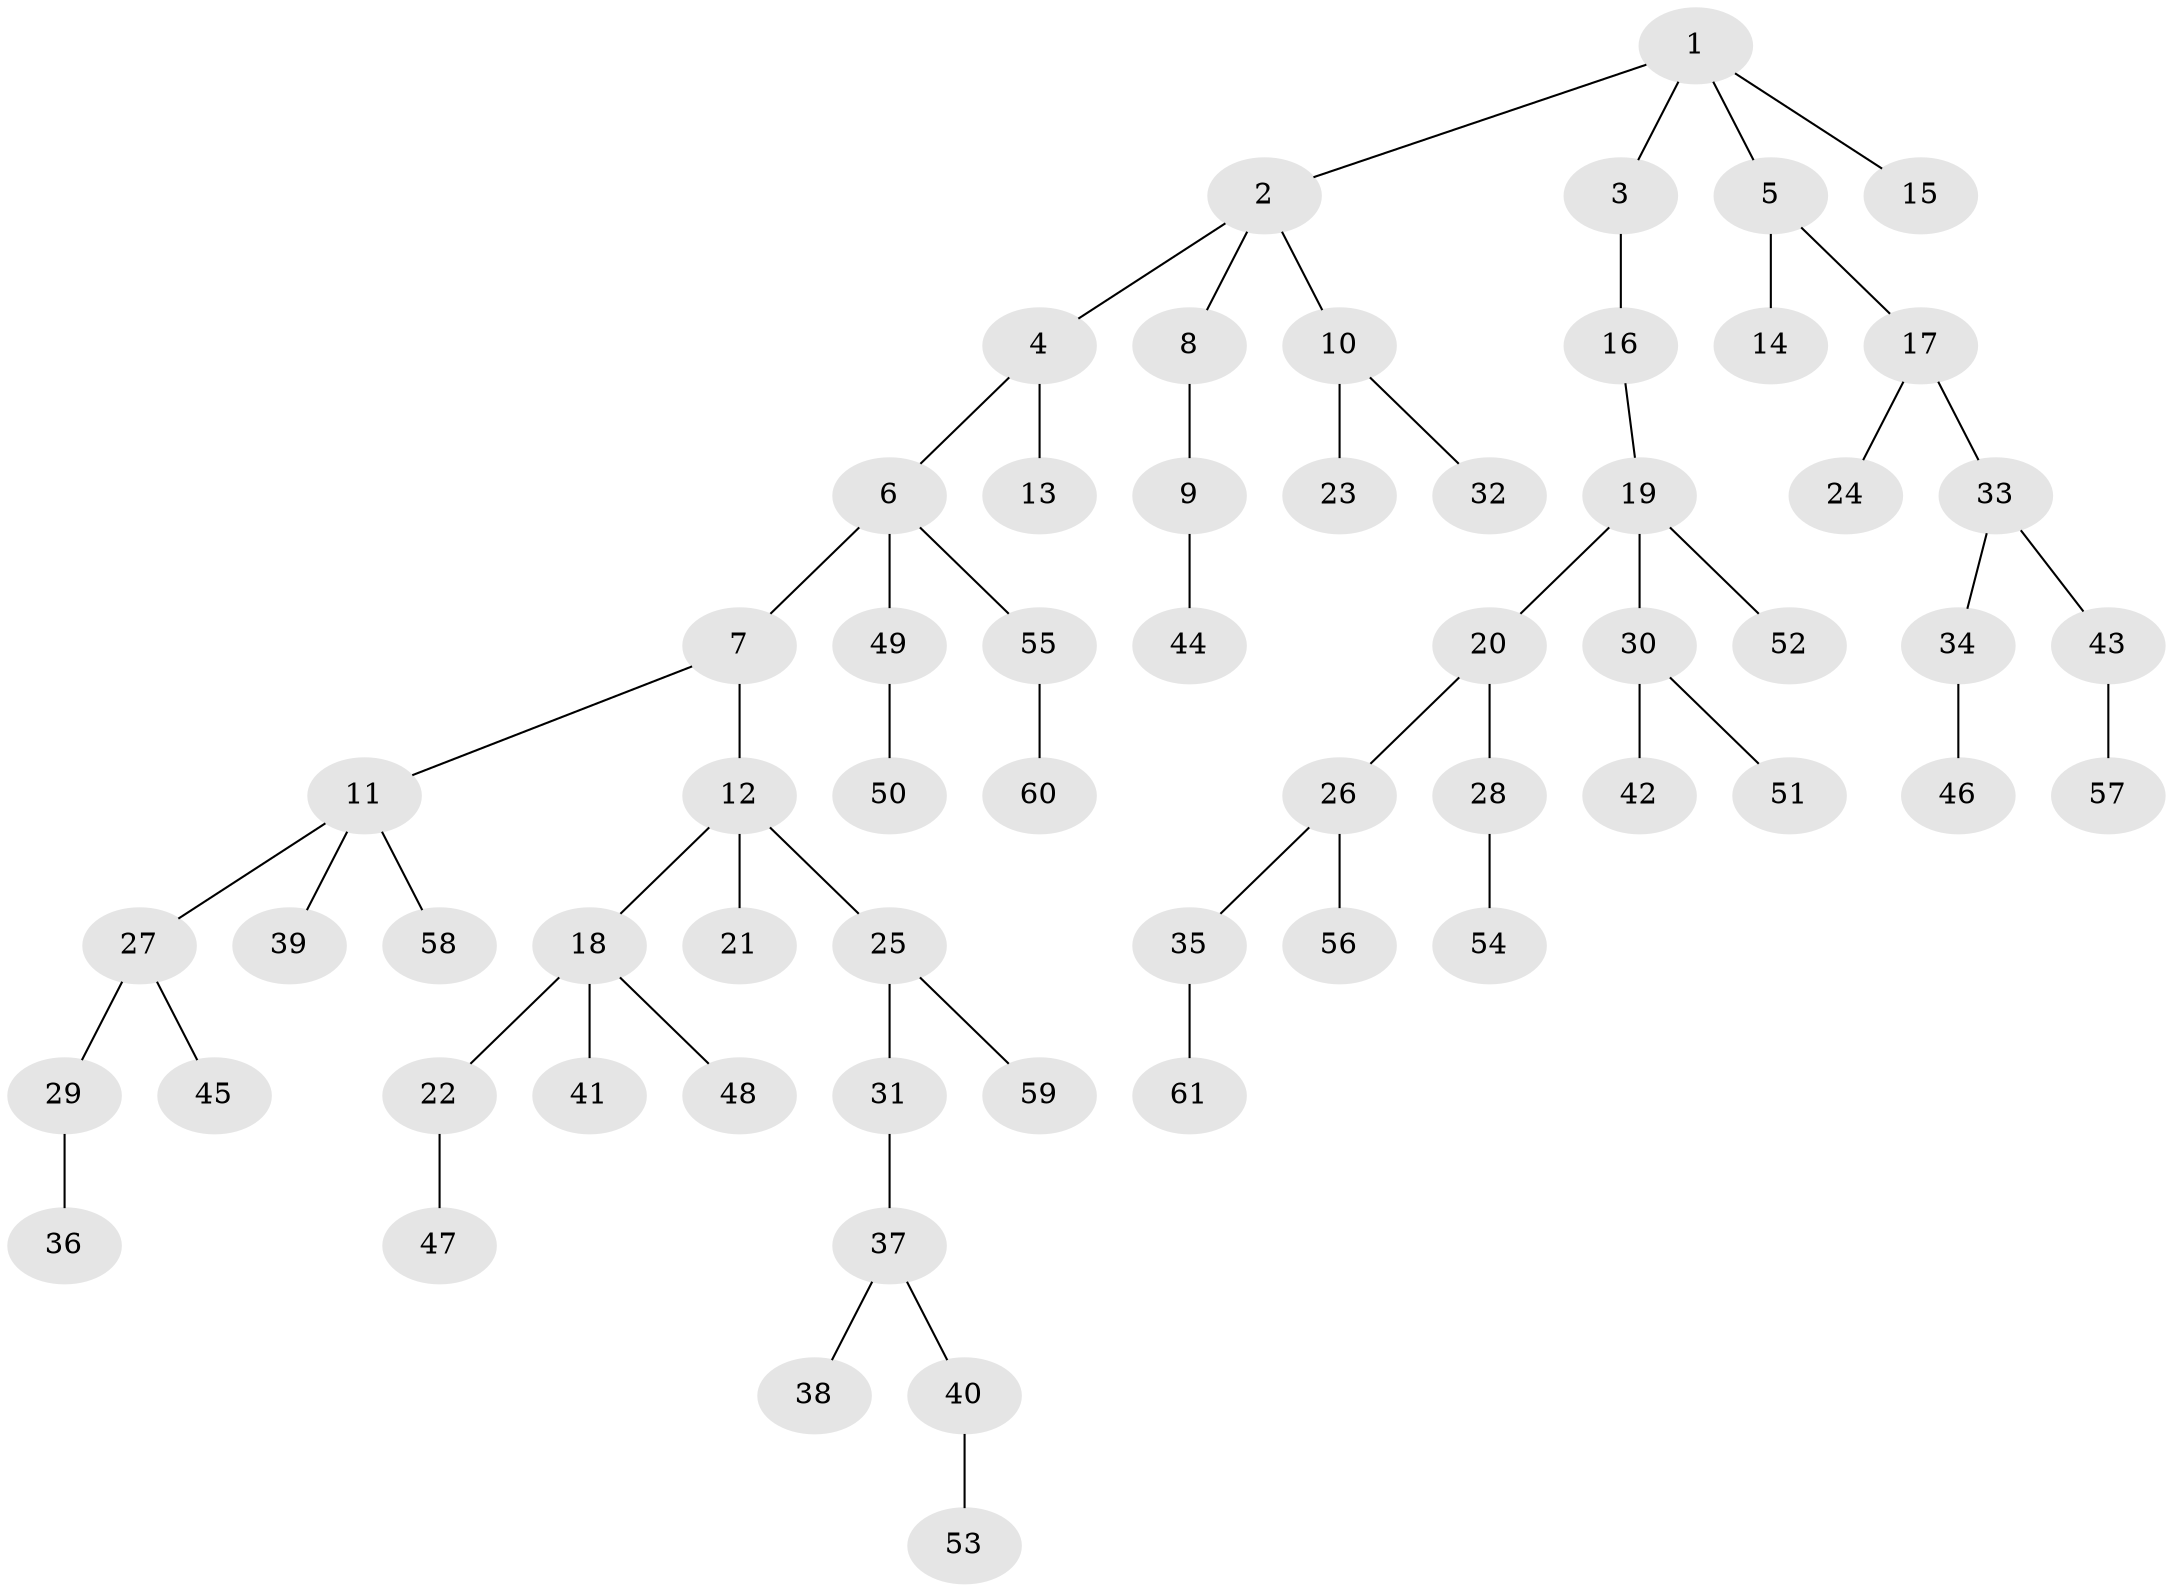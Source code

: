 // Generated by graph-tools (version 1.1) at 2025/02/03/09/25 03:02:27]
// undirected, 61 vertices, 60 edges
graph export_dot {
graph [start="1"]
  node [color=gray90,style=filled];
  1;
  2;
  3;
  4;
  5;
  6;
  7;
  8;
  9;
  10;
  11;
  12;
  13;
  14;
  15;
  16;
  17;
  18;
  19;
  20;
  21;
  22;
  23;
  24;
  25;
  26;
  27;
  28;
  29;
  30;
  31;
  32;
  33;
  34;
  35;
  36;
  37;
  38;
  39;
  40;
  41;
  42;
  43;
  44;
  45;
  46;
  47;
  48;
  49;
  50;
  51;
  52;
  53;
  54;
  55;
  56;
  57;
  58;
  59;
  60;
  61;
  1 -- 2;
  1 -- 3;
  1 -- 5;
  1 -- 15;
  2 -- 4;
  2 -- 8;
  2 -- 10;
  3 -- 16;
  4 -- 6;
  4 -- 13;
  5 -- 14;
  5 -- 17;
  6 -- 7;
  6 -- 49;
  6 -- 55;
  7 -- 11;
  7 -- 12;
  8 -- 9;
  9 -- 44;
  10 -- 23;
  10 -- 32;
  11 -- 27;
  11 -- 39;
  11 -- 58;
  12 -- 18;
  12 -- 21;
  12 -- 25;
  16 -- 19;
  17 -- 24;
  17 -- 33;
  18 -- 22;
  18 -- 41;
  18 -- 48;
  19 -- 20;
  19 -- 30;
  19 -- 52;
  20 -- 26;
  20 -- 28;
  22 -- 47;
  25 -- 31;
  25 -- 59;
  26 -- 35;
  26 -- 56;
  27 -- 29;
  27 -- 45;
  28 -- 54;
  29 -- 36;
  30 -- 42;
  30 -- 51;
  31 -- 37;
  33 -- 34;
  33 -- 43;
  34 -- 46;
  35 -- 61;
  37 -- 38;
  37 -- 40;
  40 -- 53;
  43 -- 57;
  49 -- 50;
  55 -- 60;
}
